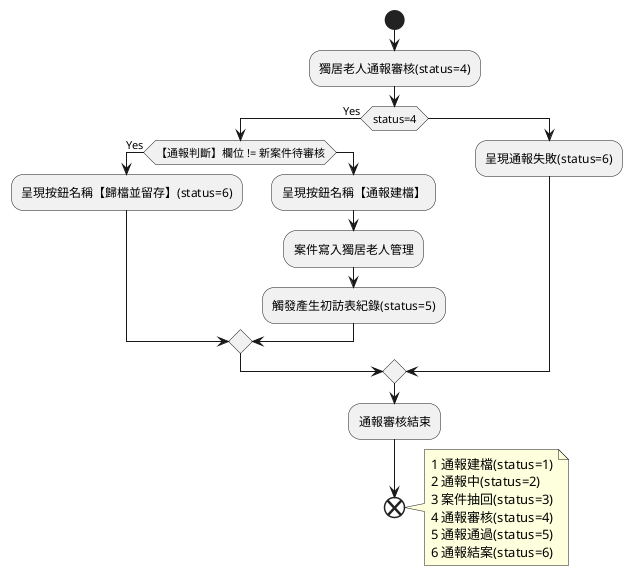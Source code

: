 @startuml

start
:獨居老人通報審核(status=4);
    if (status=4) then (Yes)
        if (【通報判斷】欄位 != 新案件待審核) then (Yes)
        :呈現按鈕名稱【歸檔並留存】(status=6);
        else 
        :呈現按鈕名稱【通報建檔】;
        :案件寫入獨居老人管理;
        :觸發產生初訪表紀錄(status=5);
        endif
    else
        :呈現通報失敗(status=6);
    endif
    :通報審核結束;
end

note right
  1 通報建檔(status=1)
  2 通報中(status=2)
  3 案件抽回(status=3)
  4 通報審核(status=4)
  5 通報通過(status=5)
  6 通報結案(status=6)
end note

@enduml